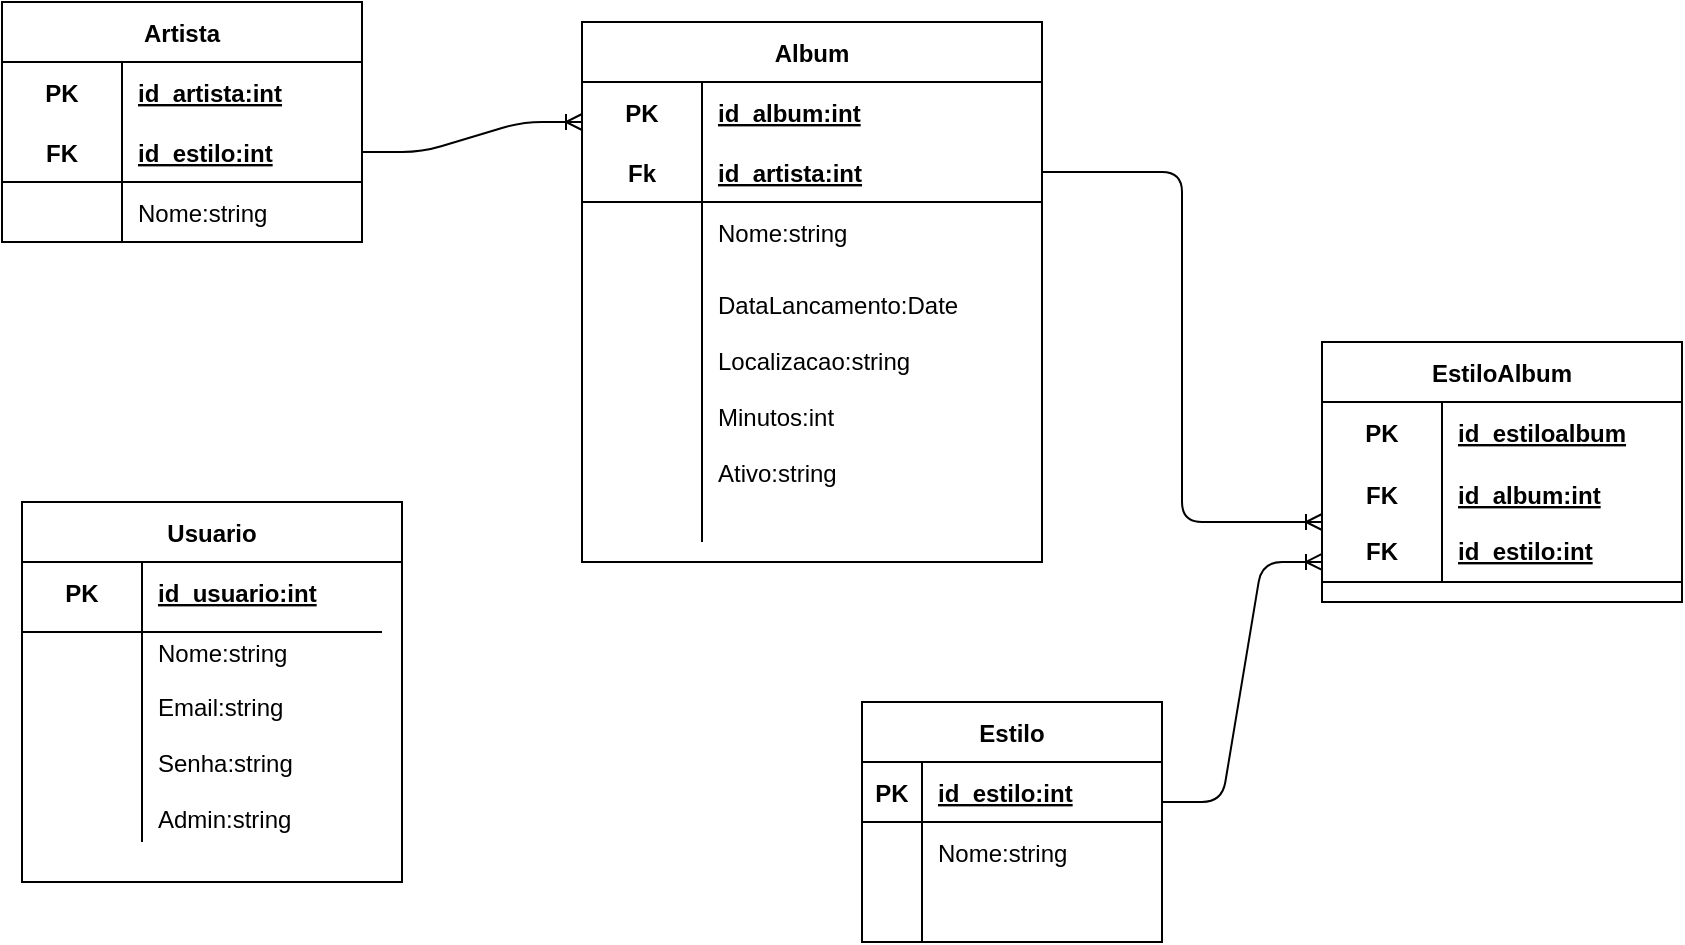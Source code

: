 <mxfile version="13.6.2" type="device"><diagram id="pgqk5Xg2hep67sZxXCcu" name="Page-1"><mxGraphModel dx="1422" dy="762" grid="1" gridSize="10" guides="1" tooltips="1" connect="1" arrows="1" fold="1" page="1" pageScale="1" pageWidth="827" pageHeight="1169" math="0" shadow="0"><root><mxCell id="0"/><mxCell id="1" parent="0"/><mxCell id="b_E80TYUO2p8hvorP6ck-1" value="Artista" style="shape=table;startSize=30;container=1;collapsible=1;childLayout=tableLayout;fixedRows=1;rowLines=0;fontStyle=1;align=center;resizeLast=1;" vertex="1" parent="1"><mxGeometry x="170" y="100" width="180" height="120" as="geometry"/></mxCell><mxCell id="b_E80TYUO2p8hvorP6ck-2" value="" style="shape=partialRectangle;collapsible=0;dropTarget=0;pointerEvents=0;fillColor=none;top=0;left=0;bottom=0;right=0;points=[[0,0.5],[1,0.5]];portConstraint=eastwest;" vertex="1" parent="b_E80TYUO2p8hvorP6ck-1"><mxGeometry y="30" width="180" height="30" as="geometry"/></mxCell><mxCell id="b_E80TYUO2p8hvorP6ck-3" value="PK" style="shape=partialRectangle;connectable=0;fillColor=none;top=0;left=0;bottom=0;right=0;fontStyle=1;overflow=hidden;" vertex="1" parent="b_E80TYUO2p8hvorP6ck-2"><mxGeometry width="60" height="30" as="geometry"/></mxCell><mxCell id="b_E80TYUO2p8hvorP6ck-4" value="id_artista:int" style="shape=partialRectangle;connectable=0;fillColor=none;top=0;left=0;bottom=0;right=0;align=left;spacingLeft=6;fontStyle=5;overflow=hidden;" vertex="1" parent="b_E80TYUO2p8hvorP6ck-2"><mxGeometry x="60" width="120" height="30" as="geometry"/></mxCell><mxCell id="b_E80TYUO2p8hvorP6ck-5" value="" style="shape=partialRectangle;collapsible=0;dropTarget=0;pointerEvents=0;fillColor=none;top=0;left=0;bottom=1;right=0;points=[[0,0.5],[1,0.5]];portConstraint=eastwest;" vertex="1" parent="b_E80TYUO2p8hvorP6ck-1"><mxGeometry y="60" width="180" height="30" as="geometry"/></mxCell><mxCell id="b_E80TYUO2p8hvorP6ck-6" value="FK" style="shape=partialRectangle;connectable=0;fillColor=none;top=0;left=0;bottom=0;right=0;fontStyle=1;overflow=hidden;" vertex="1" parent="b_E80TYUO2p8hvorP6ck-5"><mxGeometry width="60" height="30" as="geometry"/></mxCell><mxCell id="b_E80TYUO2p8hvorP6ck-7" value="id_estilo:int" style="shape=partialRectangle;connectable=0;fillColor=none;top=0;left=0;bottom=0;right=0;align=left;spacingLeft=6;fontStyle=5;overflow=hidden;" vertex="1" parent="b_E80TYUO2p8hvorP6ck-5"><mxGeometry x="60" width="120" height="30" as="geometry"/></mxCell><mxCell id="b_E80TYUO2p8hvorP6ck-8" value="" style="shape=partialRectangle;collapsible=0;dropTarget=0;pointerEvents=0;fillColor=none;top=0;left=0;bottom=0;right=0;points=[[0,0.5],[1,0.5]];portConstraint=eastwest;" vertex="1" parent="b_E80TYUO2p8hvorP6ck-1"><mxGeometry y="90" width="180" height="30" as="geometry"/></mxCell><mxCell id="b_E80TYUO2p8hvorP6ck-9" value="" style="shape=partialRectangle;connectable=0;fillColor=none;top=0;left=0;bottom=0;right=0;editable=1;overflow=hidden;" vertex="1" parent="b_E80TYUO2p8hvorP6ck-8"><mxGeometry width="60" height="30" as="geometry"/></mxCell><mxCell id="b_E80TYUO2p8hvorP6ck-10" value="Nome:string" style="shape=partialRectangle;connectable=0;fillColor=none;top=0;left=0;bottom=0;right=0;align=left;spacingLeft=6;overflow=hidden;" vertex="1" parent="b_E80TYUO2p8hvorP6ck-8"><mxGeometry x="60" width="120" height="30" as="geometry"/></mxCell><mxCell id="b_E80TYUO2p8hvorP6ck-16" value="" style="edgeStyle=entityRelationEdgeStyle;fontSize=12;html=1;endArrow=ERoneToMany;" edge="1" parent="1" source="b_E80TYUO2p8hvorP6ck-5"><mxGeometry width="100" height="100" relative="1" as="geometry"><mxPoint x="360" y="440" as="sourcePoint"/><mxPoint x="460" y="160" as="targetPoint"/></mxGeometry></mxCell><mxCell id="b_E80TYUO2p8hvorP6ck-17" value="Album" style="shape=table;startSize=30;container=1;collapsible=1;childLayout=tableLayout;fixedRows=1;rowLines=0;fontStyle=1;align=center;resizeLast=1;" vertex="1" parent="1"><mxGeometry x="460" y="110" width="230" height="270" as="geometry"/></mxCell><mxCell id="b_E80TYUO2p8hvorP6ck-18" value="" style="shape=partialRectangle;collapsible=0;dropTarget=0;pointerEvents=0;fillColor=none;top=0;left=0;bottom=0;right=0;points=[[0,0.5],[1,0.5]];portConstraint=eastwest;" vertex="1" parent="b_E80TYUO2p8hvorP6ck-17"><mxGeometry y="30" width="230" height="30" as="geometry"/></mxCell><mxCell id="b_E80TYUO2p8hvorP6ck-19" value="PK" style="shape=partialRectangle;connectable=0;fillColor=none;top=0;left=0;bottom=0;right=0;fontStyle=1;overflow=hidden;" vertex="1" parent="b_E80TYUO2p8hvorP6ck-18"><mxGeometry width="60" height="30" as="geometry"/></mxCell><mxCell id="b_E80TYUO2p8hvorP6ck-20" value="id_album:int" style="shape=partialRectangle;connectable=0;fillColor=none;top=0;left=0;bottom=0;right=0;align=left;spacingLeft=6;fontStyle=5;overflow=hidden;" vertex="1" parent="b_E80TYUO2p8hvorP6ck-18"><mxGeometry x="60" width="170" height="30" as="geometry"/></mxCell><mxCell id="b_E80TYUO2p8hvorP6ck-21" value="" style="shape=partialRectangle;collapsible=0;dropTarget=0;pointerEvents=0;fillColor=none;top=0;left=0;bottom=1;right=0;points=[[0,0.5],[1,0.5]];portConstraint=eastwest;" vertex="1" parent="b_E80TYUO2p8hvorP6ck-17"><mxGeometry y="60" width="230" height="30" as="geometry"/></mxCell><mxCell id="b_E80TYUO2p8hvorP6ck-22" value="Fk" style="shape=partialRectangle;connectable=0;fillColor=none;top=0;left=0;bottom=0;right=0;fontStyle=1;overflow=hidden;" vertex="1" parent="b_E80TYUO2p8hvorP6ck-21"><mxGeometry width="60" height="30" as="geometry"/></mxCell><mxCell id="b_E80TYUO2p8hvorP6ck-23" value="id_artista:int" style="shape=partialRectangle;connectable=0;fillColor=none;top=0;left=0;bottom=0;right=0;align=left;spacingLeft=6;fontStyle=5;overflow=hidden;" vertex="1" parent="b_E80TYUO2p8hvorP6ck-21"><mxGeometry x="60" width="170" height="30" as="geometry"/></mxCell><mxCell id="b_E80TYUO2p8hvorP6ck-24" value="" style="shape=partialRectangle;collapsible=0;dropTarget=0;pointerEvents=0;fillColor=none;top=0;left=0;bottom=0;right=0;points=[[0,0.5],[1,0.5]];portConstraint=eastwest;" vertex="1" parent="b_E80TYUO2p8hvorP6ck-17"><mxGeometry y="90" width="230" height="30" as="geometry"/></mxCell><mxCell id="b_E80TYUO2p8hvorP6ck-25" value="" style="shape=partialRectangle;connectable=0;fillColor=none;top=0;left=0;bottom=0;right=0;editable=1;overflow=hidden;" vertex="1" parent="b_E80TYUO2p8hvorP6ck-24"><mxGeometry width="60" height="30" as="geometry"/></mxCell><mxCell id="b_E80TYUO2p8hvorP6ck-26" value="Nome:string" style="shape=partialRectangle;connectable=0;fillColor=none;top=0;left=0;bottom=0;right=0;align=left;spacingLeft=6;overflow=hidden;" vertex="1" parent="b_E80TYUO2p8hvorP6ck-24"><mxGeometry x="60" width="170" height="30" as="geometry"/></mxCell><mxCell id="b_E80TYUO2p8hvorP6ck-27" value="" style="shape=partialRectangle;collapsible=0;dropTarget=0;pointerEvents=0;fillColor=none;top=0;left=0;bottom=0;right=0;points=[[0,0.5],[1,0.5]];portConstraint=eastwest;" vertex="1" parent="b_E80TYUO2p8hvorP6ck-17"><mxGeometry y="120" width="230" height="140" as="geometry"/></mxCell><mxCell id="b_E80TYUO2p8hvorP6ck-28" value="" style="shape=partialRectangle;connectable=0;fillColor=none;top=0;left=0;bottom=0;right=0;editable=1;overflow=hidden;" vertex="1" parent="b_E80TYUO2p8hvorP6ck-27"><mxGeometry width="60" height="140" as="geometry"/></mxCell><mxCell id="b_E80TYUO2p8hvorP6ck-29" value="DataLancamento:Date&#10;&#10;Localizacao:string&#10;&#10;Minutos:int&#10;&#10;Ativo:string&#10;" style="shape=partialRectangle;connectable=0;fillColor=none;top=0;left=0;bottom=0;right=0;align=left;spacingLeft=6;overflow=hidden;" vertex="1" parent="b_E80TYUO2p8hvorP6ck-27"><mxGeometry x="60" width="170" height="140" as="geometry"/></mxCell><mxCell id="b_E80TYUO2p8hvorP6ck-43" value="" style="fontSize=12;html=1;endArrow=ERoneToMany;exitX=1;exitY=0.5;exitDx=0;exitDy=0;edgeStyle=elbowEdgeStyle;entryX=0;entryY=0.5;entryDx=0;entryDy=0;" edge="1" parent="1" source="b_E80TYUO2p8hvorP6ck-21" target="b_E80TYUO2p8hvorP6ck-34"><mxGeometry width="100" height="100" relative="1" as="geometry"><mxPoint x="700" y="460" as="sourcePoint"/><mxPoint x="800" y="360" as="targetPoint"/></mxGeometry></mxCell><mxCell id="b_E80TYUO2p8hvorP6ck-30" value="EstiloAlbum" style="shape=table;startSize=30;container=1;collapsible=1;childLayout=tableLayout;fixedRows=1;rowLines=0;fontStyle=1;align=center;resizeLast=1;" vertex="1" parent="1"><mxGeometry x="830" y="270" width="180" height="130" as="geometry"/></mxCell><mxCell id="b_E80TYUO2p8hvorP6ck-31" value="" style="shape=partialRectangle;collapsible=0;dropTarget=0;pointerEvents=0;fillColor=none;top=0;left=0;bottom=0;right=0;points=[[0,0.5],[1,0.5]];portConstraint=eastwest;" vertex="1" parent="b_E80TYUO2p8hvorP6ck-30"><mxGeometry y="30" width="180" height="30" as="geometry"/></mxCell><mxCell id="b_E80TYUO2p8hvorP6ck-32" value="PK" style="shape=partialRectangle;connectable=0;fillColor=none;top=0;left=0;bottom=0;right=0;fontStyle=1;overflow=hidden;" vertex="1" parent="b_E80TYUO2p8hvorP6ck-31"><mxGeometry width="60" height="30" as="geometry"/></mxCell><mxCell id="b_E80TYUO2p8hvorP6ck-33" value="id_estiloalbum" style="shape=partialRectangle;connectable=0;fillColor=none;top=0;left=0;bottom=0;right=0;align=left;spacingLeft=6;fontStyle=5;overflow=hidden;" vertex="1" parent="b_E80TYUO2p8hvorP6ck-31"><mxGeometry x="60" width="120" height="30" as="geometry"/></mxCell><mxCell id="b_E80TYUO2p8hvorP6ck-34" value="" style="shape=partialRectangle;collapsible=0;dropTarget=0;pointerEvents=0;fillColor=none;top=0;left=0;bottom=1;right=0;points=[[0,0.5],[1,0.5]];portConstraint=eastwest;" vertex="1" parent="b_E80TYUO2p8hvorP6ck-30"><mxGeometry y="60" width="180" height="60" as="geometry"/></mxCell><mxCell id="b_E80TYUO2p8hvorP6ck-35" value="FK&#10;&#10;FK" style="shape=partialRectangle;connectable=0;fillColor=none;top=0;left=0;bottom=0;right=0;fontStyle=1;overflow=hidden;" vertex="1" parent="b_E80TYUO2p8hvorP6ck-34"><mxGeometry width="60" height="60" as="geometry"/></mxCell><mxCell id="b_E80TYUO2p8hvorP6ck-36" value="id_album:int&#10;&#10;id_estilo:int" style="shape=partialRectangle;connectable=0;fillColor=none;top=0;left=0;bottom=0;right=0;align=left;spacingLeft=6;fontStyle=5;overflow=hidden;" vertex="1" parent="b_E80TYUO2p8hvorP6ck-34"><mxGeometry x="60" width="120" height="60" as="geometry"/></mxCell><mxCell id="b_E80TYUO2p8hvorP6ck-58" value="" style="edgeStyle=entityRelationEdgeStyle;fontSize=12;html=1;endArrow=ERoneToMany;entryX=0;entryY=0.833;entryDx=0;entryDy=0;entryPerimeter=0;" edge="1" parent="1" target="b_E80TYUO2p8hvorP6ck-34"><mxGeometry width="100" height="100" relative="1" as="geometry"><mxPoint x="750" y="500" as="sourcePoint"/><mxPoint x="850" y="400" as="targetPoint"/></mxGeometry></mxCell><mxCell id="b_E80TYUO2p8hvorP6ck-45" value="Estilo" style="shape=table;startSize=30;container=1;collapsible=1;childLayout=tableLayout;fixedRows=1;rowLines=0;fontStyle=1;align=center;resizeLast=1;" vertex="1" parent="1"><mxGeometry x="600" y="450" width="150" height="120" as="geometry"/></mxCell><mxCell id="b_E80TYUO2p8hvorP6ck-46" value="" style="shape=partialRectangle;collapsible=0;dropTarget=0;pointerEvents=0;fillColor=none;top=0;left=0;bottom=1;right=0;points=[[0,0.5],[1,0.5]];portConstraint=eastwest;" vertex="1" parent="b_E80TYUO2p8hvorP6ck-45"><mxGeometry y="30" width="150" height="30" as="geometry"/></mxCell><mxCell id="b_E80TYUO2p8hvorP6ck-47" value="PK" style="shape=partialRectangle;connectable=0;fillColor=none;top=0;left=0;bottom=0;right=0;fontStyle=1;overflow=hidden;" vertex="1" parent="b_E80TYUO2p8hvorP6ck-46"><mxGeometry width="30" height="30" as="geometry"/></mxCell><mxCell id="b_E80TYUO2p8hvorP6ck-48" value="id_estilo:int" style="shape=partialRectangle;connectable=0;fillColor=none;top=0;left=0;bottom=0;right=0;align=left;spacingLeft=6;fontStyle=5;overflow=hidden;" vertex="1" parent="b_E80TYUO2p8hvorP6ck-46"><mxGeometry x="30" width="120" height="30" as="geometry"/></mxCell><mxCell id="b_E80TYUO2p8hvorP6ck-49" value="" style="shape=partialRectangle;collapsible=0;dropTarget=0;pointerEvents=0;fillColor=none;top=0;left=0;bottom=0;right=0;points=[[0,0.5],[1,0.5]];portConstraint=eastwest;" vertex="1" parent="b_E80TYUO2p8hvorP6ck-45"><mxGeometry y="60" width="150" height="30" as="geometry"/></mxCell><mxCell id="b_E80TYUO2p8hvorP6ck-50" value="" style="shape=partialRectangle;connectable=0;fillColor=none;top=0;left=0;bottom=0;right=0;editable=1;overflow=hidden;" vertex="1" parent="b_E80TYUO2p8hvorP6ck-49"><mxGeometry width="30" height="30" as="geometry"/></mxCell><mxCell id="b_E80TYUO2p8hvorP6ck-51" value="Nome:string" style="shape=partialRectangle;connectable=0;fillColor=none;top=0;left=0;bottom=0;right=0;align=left;spacingLeft=6;overflow=hidden;" vertex="1" parent="b_E80TYUO2p8hvorP6ck-49"><mxGeometry x="30" width="120" height="30" as="geometry"/></mxCell><mxCell id="b_E80TYUO2p8hvorP6ck-55" value="" style="shape=partialRectangle;collapsible=0;dropTarget=0;pointerEvents=0;fillColor=none;top=0;left=0;bottom=0;right=0;points=[[0,0.5],[1,0.5]];portConstraint=eastwest;" vertex="1" parent="b_E80TYUO2p8hvorP6ck-45"><mxGeometry y="90" width="150" height="30" as="geometry"/></mxCell><mxCell id="b_E80TYUO2p8hvorP6ck-56" value="" style="shape=partialRectangle;connectable=0;fillColor=none;top=0;left=0;bottom=0;right=0;editable=1;overflow=hidden;" vertex="1" parent="b_E80TYUO2p8hvorP6ck-55"><mxGeometry width="30" height="30" as="geometry"/></mxCell><mxCell id="b_E80TYUO2p8hvorP6ck-57" value="" style="shape=partialRectangle;connectable=0;fillColor=none;top=0;left=0;bottom=0;right=0;align=left;spacingLeft=6;overflow=hidden;" vertex="1" parent="b_E80TYUO2p8hvorP6ck-55"><mxGeometry x="30" width="120" height="30" as="geometry"/></mxCell><mxCell id="b_E80TYUO2p8hvorP6ck-59" value="Usuario" style="shape=table;startSize=30;container=1;collapsible=1;childLayout=tableLayout;fixedRows=1;rowLines=0;fontStyle=1;align=center;resizeLast=1;" vertex="1" parent="1"><mxGeometry x="180" y="350" width="190" height="190" as="geometry"/></mxCell><mxCell id="b_E80TYUO2p8hvorP6ck-60" value="" style="shape=partialRectangle;collapsible=0;dropTarget=0;pointerEvents=0;fillColor=none;top=0;left=0;bottom=0;right=0;points=[[0,0.5],[1,0.5]];portConstraint=eastwest;" vertex="1" parent="b_E80TYUO2p8hvorP6ck-59"><mxGeometry y="30" width="190" height="30" as="geometry"/></mxCell><mxCell id="b_E80TYUO2p8hvorP6ck-61" value="PK" style="shape=partialRectangle;connectable=0;fillColor=none;top=0;left=0;bottom=0;right=0;fontStyle=1;overflow=hidden;" vertex="1" parent="b_E80TYUO2p8hvorP6ck-60"><mxGeometry width="60" height="30" as="geometry"/></mxCell><mxCell id="b_E80TYUO2p8hvorP6ck-62" value="id_usuario:int" style="shape=partialRectangle;connectable=0;fillColor=none;top=0;left=0;bottom=0;right=0;align=left;spacingLeft=6;fontStyle=5;overflow=hidden;" vertex="1" parent="b_E80TYUO2p8hvorP6ck-60"><mxGeometry x="60" width="130" height="30" as="geometry"/></mxCell><mxCell id="b_E80TYUO2p8hvorP6ck-66" value="" style="shape=partialRectangle;collapsible=0;dropTarget=0;pointerEvents=0;fillColor=none;top=0;left=0;bottom=0;right=0;points=[[0,0.5],[1,0.5]];portConstraint=eastwest;" vertex="1" parent="b_E80TYUO2p8hvorP6ck-59"><mxGeometry y="60" width="190" height="30" as="geometry"/></mxCell><mxCell id="b_E80TYUO2p8hvorP6ck-67" value="" style="shape=partialRectangle;connectable=0;fillColor=none;top=0;left=0;bottom=0;right=0;editable=1;overflow=hidden;" vertex="1" parent="b_E80TYUO2p8hvorP6ck-66"><mxGeometry width="60" height="30" as="geometry"/></mxCell><mxCell id="b_E80TYUO2p8hvorP6ck-68" value="Nome:string" style="shape=partialRectangle;connectable=0;fillColor=none;top=0;left=0;bottom=0;right=0;align=left;spacingLeft=6;overflow=hidden;" vertex="1" parent="b_E80TYUO2p8hvorP6ck-66"><mxGeometry x="60" width="130" height="30" as="geometry"/></mxCell><mxCell id="b_E80TYUO2p8hvorP6ck-69" value="" style="shape=partialRectangle;collapsible=0;dropTarget=0;pointerEvents=0;fillColor=none;top=0;left=0;bottom=0;right=0;points=[[0,0.5],[1,0.5]];portConstraint=eastwest;" vertex="1" parent="b_E80TYUO2p8hvorP6ck-59"><mxGeometry y="90" width="190" height="80" as="geometry"/></mxCell><mxCell id="b_E80TYUO2p8hvorP6ck-70" value="" style="shape=partialRectangle;connectable=0;fillColor=none;top=0;left=0;bottom=0;right=0;editable=1;overflow=hidden;" vertex="1" parent="b_E80TYUO2p8hvorP6ck-69"><mxGeometry width="60" height="80" as="geometry"/></mxCell><mxCell id="b_E80TYUO2p8hvorP6ck-71" value="Email:string&#10;&#10;Senha:string&#10;&#10;Admin:string" style="shape=partialRectangle;connectable=0;fillColor=none;top=0;left=0;bottom=0;right=0;align=left;spacingLeft=6;overflow=hidden;" vertex="1" parent="b_E80TYUO2p8hvorP6ck-69"><mxGeometry x="60" width="130" height="80" as="geometry"/></mxCell><mxCell id="b_E80TYUO2p8hvorP6ck-72" value="" style="line;strokeWidth=1;rotatable=0;dashed=0;labelPosition=right;align=left;verticalAlign=middle;spacingTop=0;spacingLeft=6;points=[];portConstraint=eastwest;" vertex="1" parent="1"><mxGeometry x="180" y="410" width="180" height="10" as="geometry"/></mxCell></root></mxGraphModel></diagram></mxfile>
